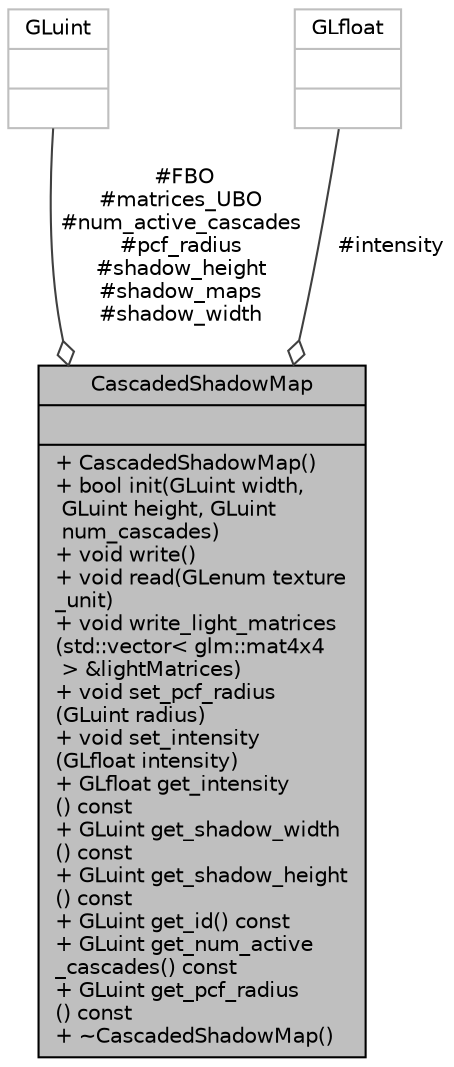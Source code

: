 digraph "CascadedShadowMap"
{
 // INTERACTIVE_SVG=YES
 // LATEX_PDF_SIZE
  bgcolor="transparent";
  edge [fontname="Helvetica",fontsize="10",labelfontname="Helvetica",labelfontsize="10"];
  node [fontname="Helvetica",fontsize="10",shape=record];
  Node1 [label="{CascadedShadowMap\n||+  CascadedShadowMap()\l+ bool init(GLuint width,\l GLuint height, GLuint\l num_cascades)\l+ void write()\l+ void read(GLenum texture\l_unit)\l+ void write_light_matrices\l(std::vector\< glm::mat4x4\l \> &lightMatrices)\l+ void set_pcf_radius\l(GLuint radius)\l+ void set_intensity\l(GLfloat intensity)\l+ GLfloat get_intensity\l() const\l+ GLuint get_shadow_width\l() const\l+ GLuint get_shadow_height\l() const\l+ GLuint get_id() const\l+ GLuint get_num_active\l_cascades() const\l+ GLuint get_pcf_radius\l() const\l+  ~CascadedShadowMap()\l}",height=0.2,width=0.4,color="black", fillcolor="grey75", style="filled", fontcolor="black",tooltip=" "];
  Node2 -> Node1 [color="grey25",fontsize="10",style="solid",label=" #FBO\n#matrices_UBO\n#num_active_cascades\n#pcf_radius\n#shadow_height\n#shadow_maps\n#shadow_width" ,arrowhead="odiamond",fontname="Helvetica"];
  Node2 [label="{GLuint\n||}",height=0.2,width=0.4,color="grey75",tooltip=" "];
  Node3 -> Node1 [color="grey25",fontsize="10",style="solid",label=" #intensity" ,arrowhead="odiamond",fontname="Helvetica"];
  Node3 [label="{GLfloat\n||}",height=0.2,width=0.4,color="grey75",tooltip=" "];
}
